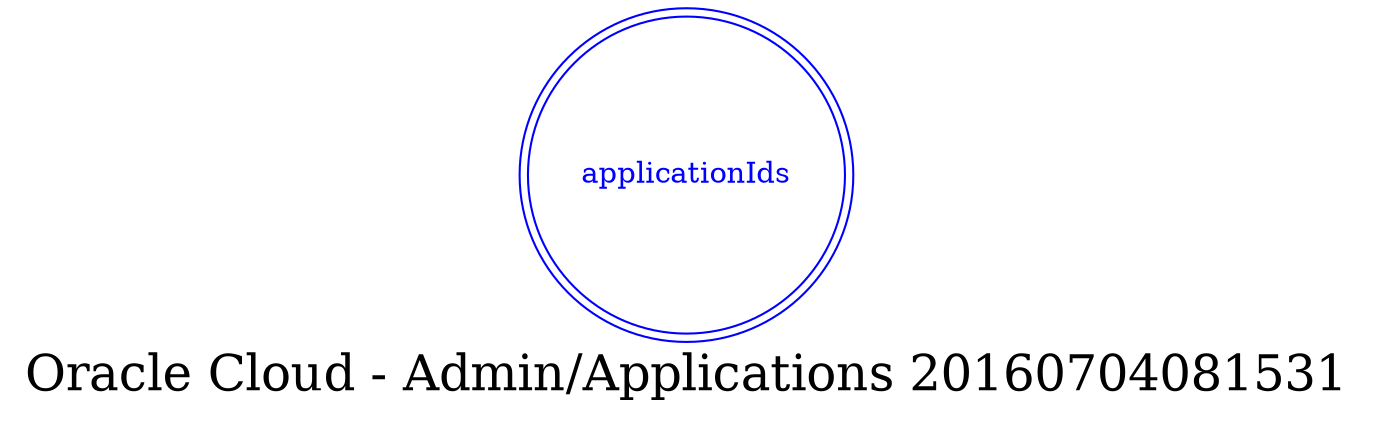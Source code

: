 digraph LexiconGraph {
graph[label="Oracle Cloud - Admin/Applications 20160704081531", fontsize=24]
splines=true
"applicationIds" [color=blue, fontcolor=blue, shape=doublecircle]
}
